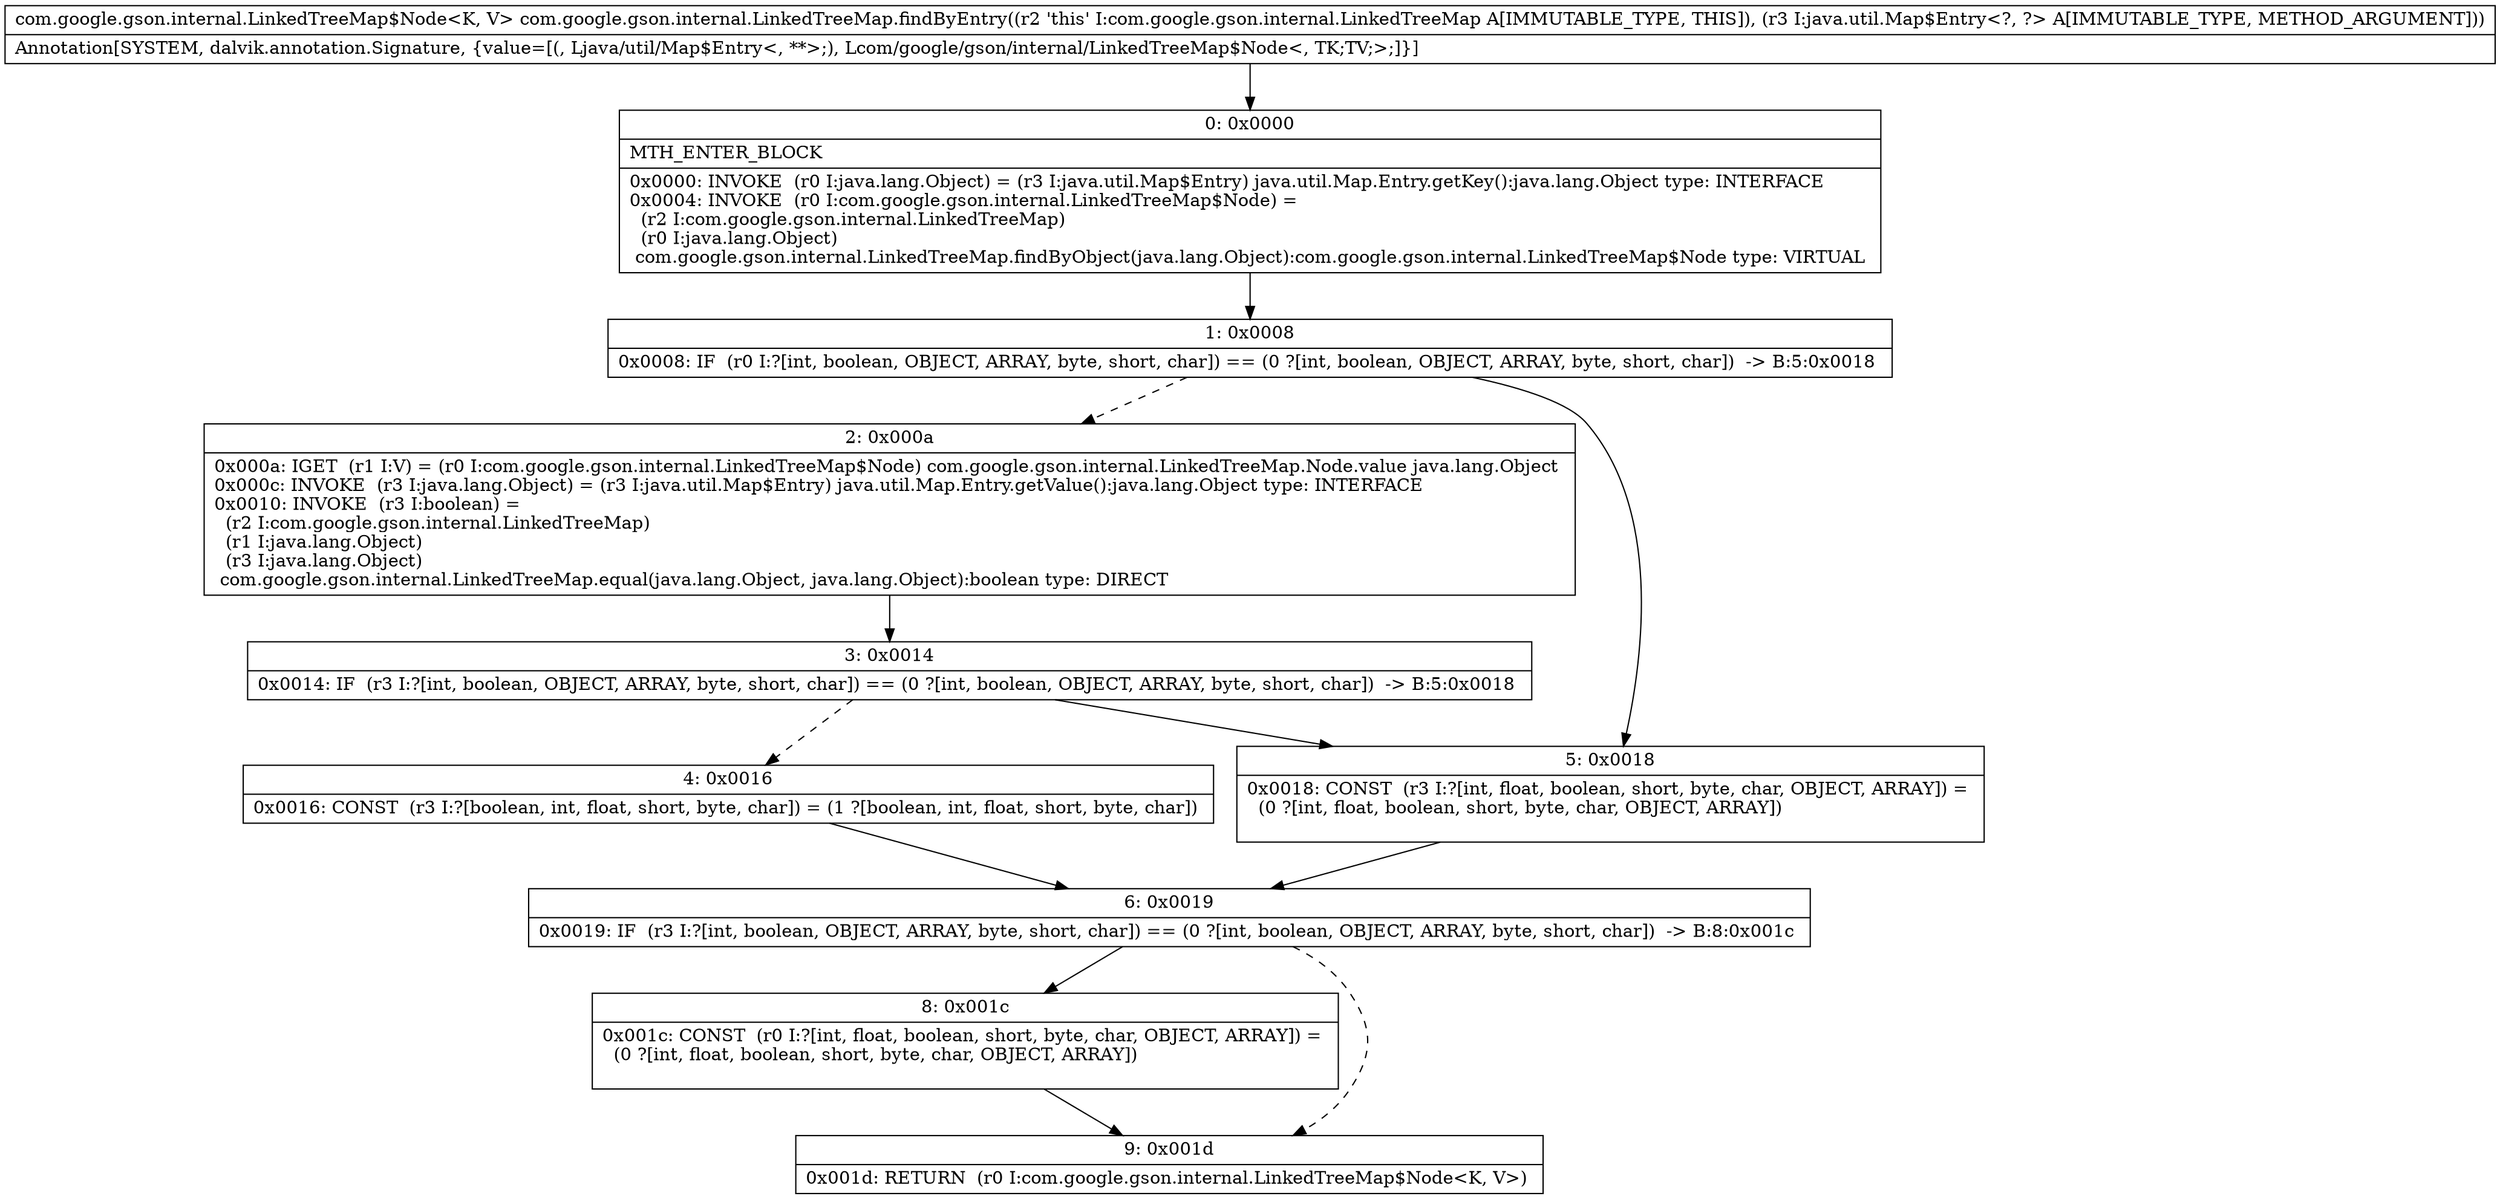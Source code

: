digraph "CFG forcom.google.gson.internal.LinkedTreeMap.findByEntry(Ljava\/util\/Map$Entry;)Lcom\/google\/gson\/internal\/LinkedTreeMap$Node;" {
Node_0 [shape=record,label="{0\:\ 0x0000|MTH_ENTER_BLOCK\l|0x0000: INVOKE  (r0 I:java.lang.Object) = (r3 I:java.util.Map$Entry) java.util.Map.Entry.getKey():java.lang.Object type: INTERFACE \l0x0004: INVOKE  (r0 I:com.google.gson.internal.LinkedTreeMap$Node) = \l  (r2 I:com.google.gson.internal.LinkedTreeMap)\l  (r0 I:java.lang.Object)\l com.google.gson.internal.LinkedTreeMap.findByObject(java.lang.Object):com.google.gson.internal.LinkedTreeMap$Node type: VIRTUAL \l}"];
Node_1 [shape=record,label="{1\:\ 0x0008|0x0008: IF  (r0 I:?[int, boolean, OBJECT, ARRAY, byte, short, char]) == (0 ?[int, boolean, OBJECT, ARRAY, byte, short, char])  \-\> B:5:0x0018 \l}"];
Node_2 [shape=record,label="{2\:\ 0x000a|0x000a: IGET  (r1 I:V) = (r0 I:com.google.gson.internal.LinkedTreeMap$Node) com.google.gson.internal.LinkedTreeMap.Node.value java.lang.Object \l0x000c: INVOKE  (r3 I:java.lang.Object) = (r3 I:java.util.Map$Entry) java.util.Map.Entry.getValue():java.lang.Object type: INTERFACE \l0x0010: INVOKE  (r3 I:boolean) = \l  (r2 I:com.google.gson.internal.LinkedTreeMap)\l  (r1 I:java.lang.Object)\l  (r3 I:java.lang.Object)\l com.google.gson.internal.LinkedTreeMap.equal(java.lang.Object, java.lang.Object):boolean type: DIRECT \l}"];
Node_3 [shape=record,label="{3\:\ 0x0014|0x0014: IF  (r3 I:?[int, boolean, OBJECT, ARRAY, byte, short, char]) == (0 ?[int, boolean, OBJECT, ARRAY, byte, short, char])  \-\> B:5:0x0018 \l}"];
Node_4 [shape=record,label="{4\:\ 0x0016|0x0016: CONST  (r3 I:?[boolean, int, float, short, byte, char]) = (1 ?[boolean, int, float, short, byte, char]) \l}"];
Node_5 [shape=record,label="{5\:\ 0x0018|0x0018: CONST  (r3 I:?[int, float, boolean, short, byte, char, OBJECT, ARRAY]) = \l  (0 ?[int, float, boolean, short, byte, char, OBJECT, ARRAY])\l \l}"];
Node_6 [shape=record,label="{6\:\ 0x0019|0x0019: IF  (r3 I:?[int, boolean, OBJECT, ARRAY, byte, short, char]) == (0 ?[int, boolean, OBJECT, ARRAY, byte, short, char])  \-\> B:8:0x001c \l}"];
Node_8 [shape=record,label="{8\:\ 0x001c|0x001c: CONST  (r0 I:?[int, float, boolean, short, byte, char, OBJECT, ARRAY]) = \l  (0 ?[int, float, boolean, short, byte, char, OBJECT, ARRAY])\l \l}"];
Node_9 [shape=record,label="{9\:\ 0x001d|0x001d: RETURN  (r0 I:com.google.gson.internal.LinkedTreeMap$Node\<K, V\>) \l}"];
MethodNode[shape=record,label="{com.google.gson.internal.LinkedTreeMap$Node\<K, V\> com.google.gson.internal.LinkedTreeMap.findByEntry((r2 'this' I:com.google.gson.internal.LinkedTreeMap A[IMMUTABLE_TYPE, THIS]), (r3 I:java.util.Map$Entry\<?, ?\> A[IMMUTABLE_TYPE, METHOD_ARGUMENT]))  | Annotation[SYSTEM, dalvik.annotation.Signature, \{value=[(, Ljava\/util\/Map$Entry\<, **\>;), Lcom\/google\/gson\/internal\/LinkedTreeMap$Node\<, TK;TV;\>;]\}]\l}"];
MethodNode -> Node_0;
Node_0 -> Node_1;
Node_1 -> Node_2[style=dashed];
Node_1 -> Node_5;
Node_2 -> Node_3;
Node_3 -> Node_4[style=dashed];
Node_3 -> Node_5;
Node_4 -> Node_6;
Node_5 -> Node_6;
Node_6 -> Node_8;
Node_6 -> Node_9[style=dashed];
Node_8 -> Node_9;
}

